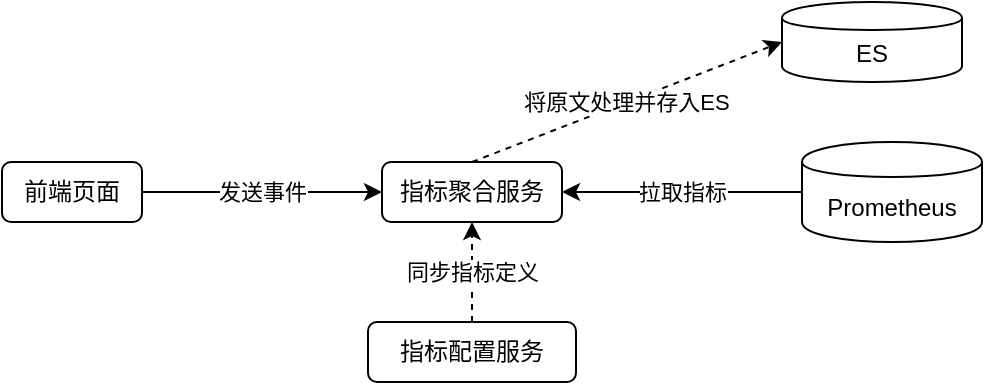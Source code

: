 <mxfile version="11.2.4" pages="1"><diagram id="nJmGXO1OqBma--Vv8T5r" name="Page-1"><mxGraphModel dx="1550" dy="830" grid="1" gridSize="10" guides="1" tooltips="1" connect="1" arrows="1" fold="1" page="1" pageScale="1" pageWidth="827" pageHeight="1169" math="0" shadow="0"><root><mxCell id="0"/><mxCell id="1" parent="0"/><mxCell id="BASLpGWzn-LYxsTeJqYf-1" value="前端页面" style="rounded=1;whiteSpace=wrap;html=1;" vertex="1" parent="1"><mxGeometry x="120" y="180" width="70" height="30" as="geometry"/></mxCell><mxCell id="BASLpGWzn-LYxsTeJqYf-2" value="指标聚合服务" style="rounded=1;whiteSpace=wrap;html=1;" vertex="1" parent="1"><mxGeometry x="310" y="180" width="90" height="30" as="geometry"/></mxCell><mxCell id="BASLpGWzn-LYxsTeJqYf-4" value="发送事件" style="endArrow=classic;html=1;exitX=1;exitY=0.5;exitDx=0;exitDy=0;entryX=0;entryY=0.5;entryDx=0;entryDy=0;horizontal=1;" edge="1" parent="1" source="BASLpGWzn-LYxsTeJqYf-1" target="BASLpGWzn-LYxsTeJqYf-2"><mxGeometry width="50" height="50" relative="1" as="geometry"><mxPoint x="270" y="270" as="sourcePoint"/><mxPoint x="320" y="220" as="targetPoint"/></mxGeometry></mxCell><mxCell id="BASLpGWzn-LYxsTeJqYf-5" value="拉取指标" style="endArrow=classic;html=1;entryX=1;entryY=0.5;entryDx=0;entryDy=0;exitX=0;exitY=0.5;exitDx=0;exitDy=0;" edge="1" parent="1" source="BASLpGWzn-LYxsTeJqYf-8" target="BASLpGWzn-LYxsTeJqYf-2"><mxGeometry width="50" height="50" relative="1" as="geometry"><mxPoint x="525" y="195" as="sourcePoint"/><mxPoint x="430" y="240" as="targetPoint"/></mxGeometry></mxCell><mxCell id="BASLpGWzn-LYxsTeJqYf-8" value="Prometheus" style="shape=cylinder;whiteSpace=wrap;html=1;boundedLbl=1;backgroundOutline=1;" vertex="1" parent="1"><mxGeometry x="520" y="170" width="90" height="50" as="geometry"/></mxCell><mxCell id="BASLpGWzn-LYxsTeJqYf-9" value="ES" style="shape=cylinder;whiteSpace=wrap;html=1;boundedLbl=1;backgroundOutline=1;" vertex="1" parent="1"><mxGeometry x="510" y="100" width="90" height="40" as="geometry"/></mxCell><mxCell id="BASLpGWzn-LYxsTeJqYf-11" value="将原文处理并存入ES" style="endArrow=classic;html=1;entryX=0;entryY=0.5;entryDx=0;entryDy=0;exitX=0.5;exitY=0;exitDx=0;exitDy=0;dashed=1;" edge="1" parent="1" source="BASLpGWzn-LYxsTeJqYf-2" target="BASLpGWzn-LYxsTeJqYf-9"><mxGeometry width="50" height="50" relative="1" as="geometry"><mxPoint x="350" y="180" as="sourcePoint"/><mxPoint x="400" y="130" as="targetPoint"/></mxGeometry></mxCell><mxCell id="BASLpGWzn-LYxsTeJqYf-12" value="指标配置服务" style="rounded=1;whiteSpace=wrap;html=1;" vertex="1" parent="1"><mxGeometry x="303" y="260" width="104" height="30" as="geometry"/></mxCell><mxCell id="BASLpGWzn-LYxsTeJqYf-13" value="同步指标定义" style="endArrow=classic;html=1;entryX=0.5;entryY=1;entryDx=0;entryDy=0;dashed=1;startArrow=none;startFill=0;exitX=0.5;exitY=0;exitDx=0;exitDy=0;" edge="1" parent="1" source="BASLpGWzn-LYxsTeJqYf-12" target="BASLpGWzn-LYxsTeJqYf-2"><mxGeometry width="50" height="50" relative="1" as="geometry"><mxPoint x="420" y="240" as="sourcePoint"/><mxPoint x="520" y="130" as="targetPoint"/></mxGeometry></mxCell></root></mxGraphModel></diagram></mxfile>